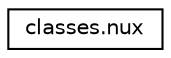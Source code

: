 digraph "Graphical Class Hierarchy"
{
 // INTERACTIVE_SVG=YES
 // LATEX_PDF_SIZE
  edge [fontname="Helvetica",fontsize="10",labelfontname="Helvetica",labelfontsize="10"];
  node [fontname="Helvetica",fontsize="10",shape=record];
  rankdir="LR";
  Node0 [label="classes.nux",height=0.2,width=0.4,color="black", fillcolor="white", style="filled",URL="$classclasses_1_1nux.html",tooltip=" "];
}
